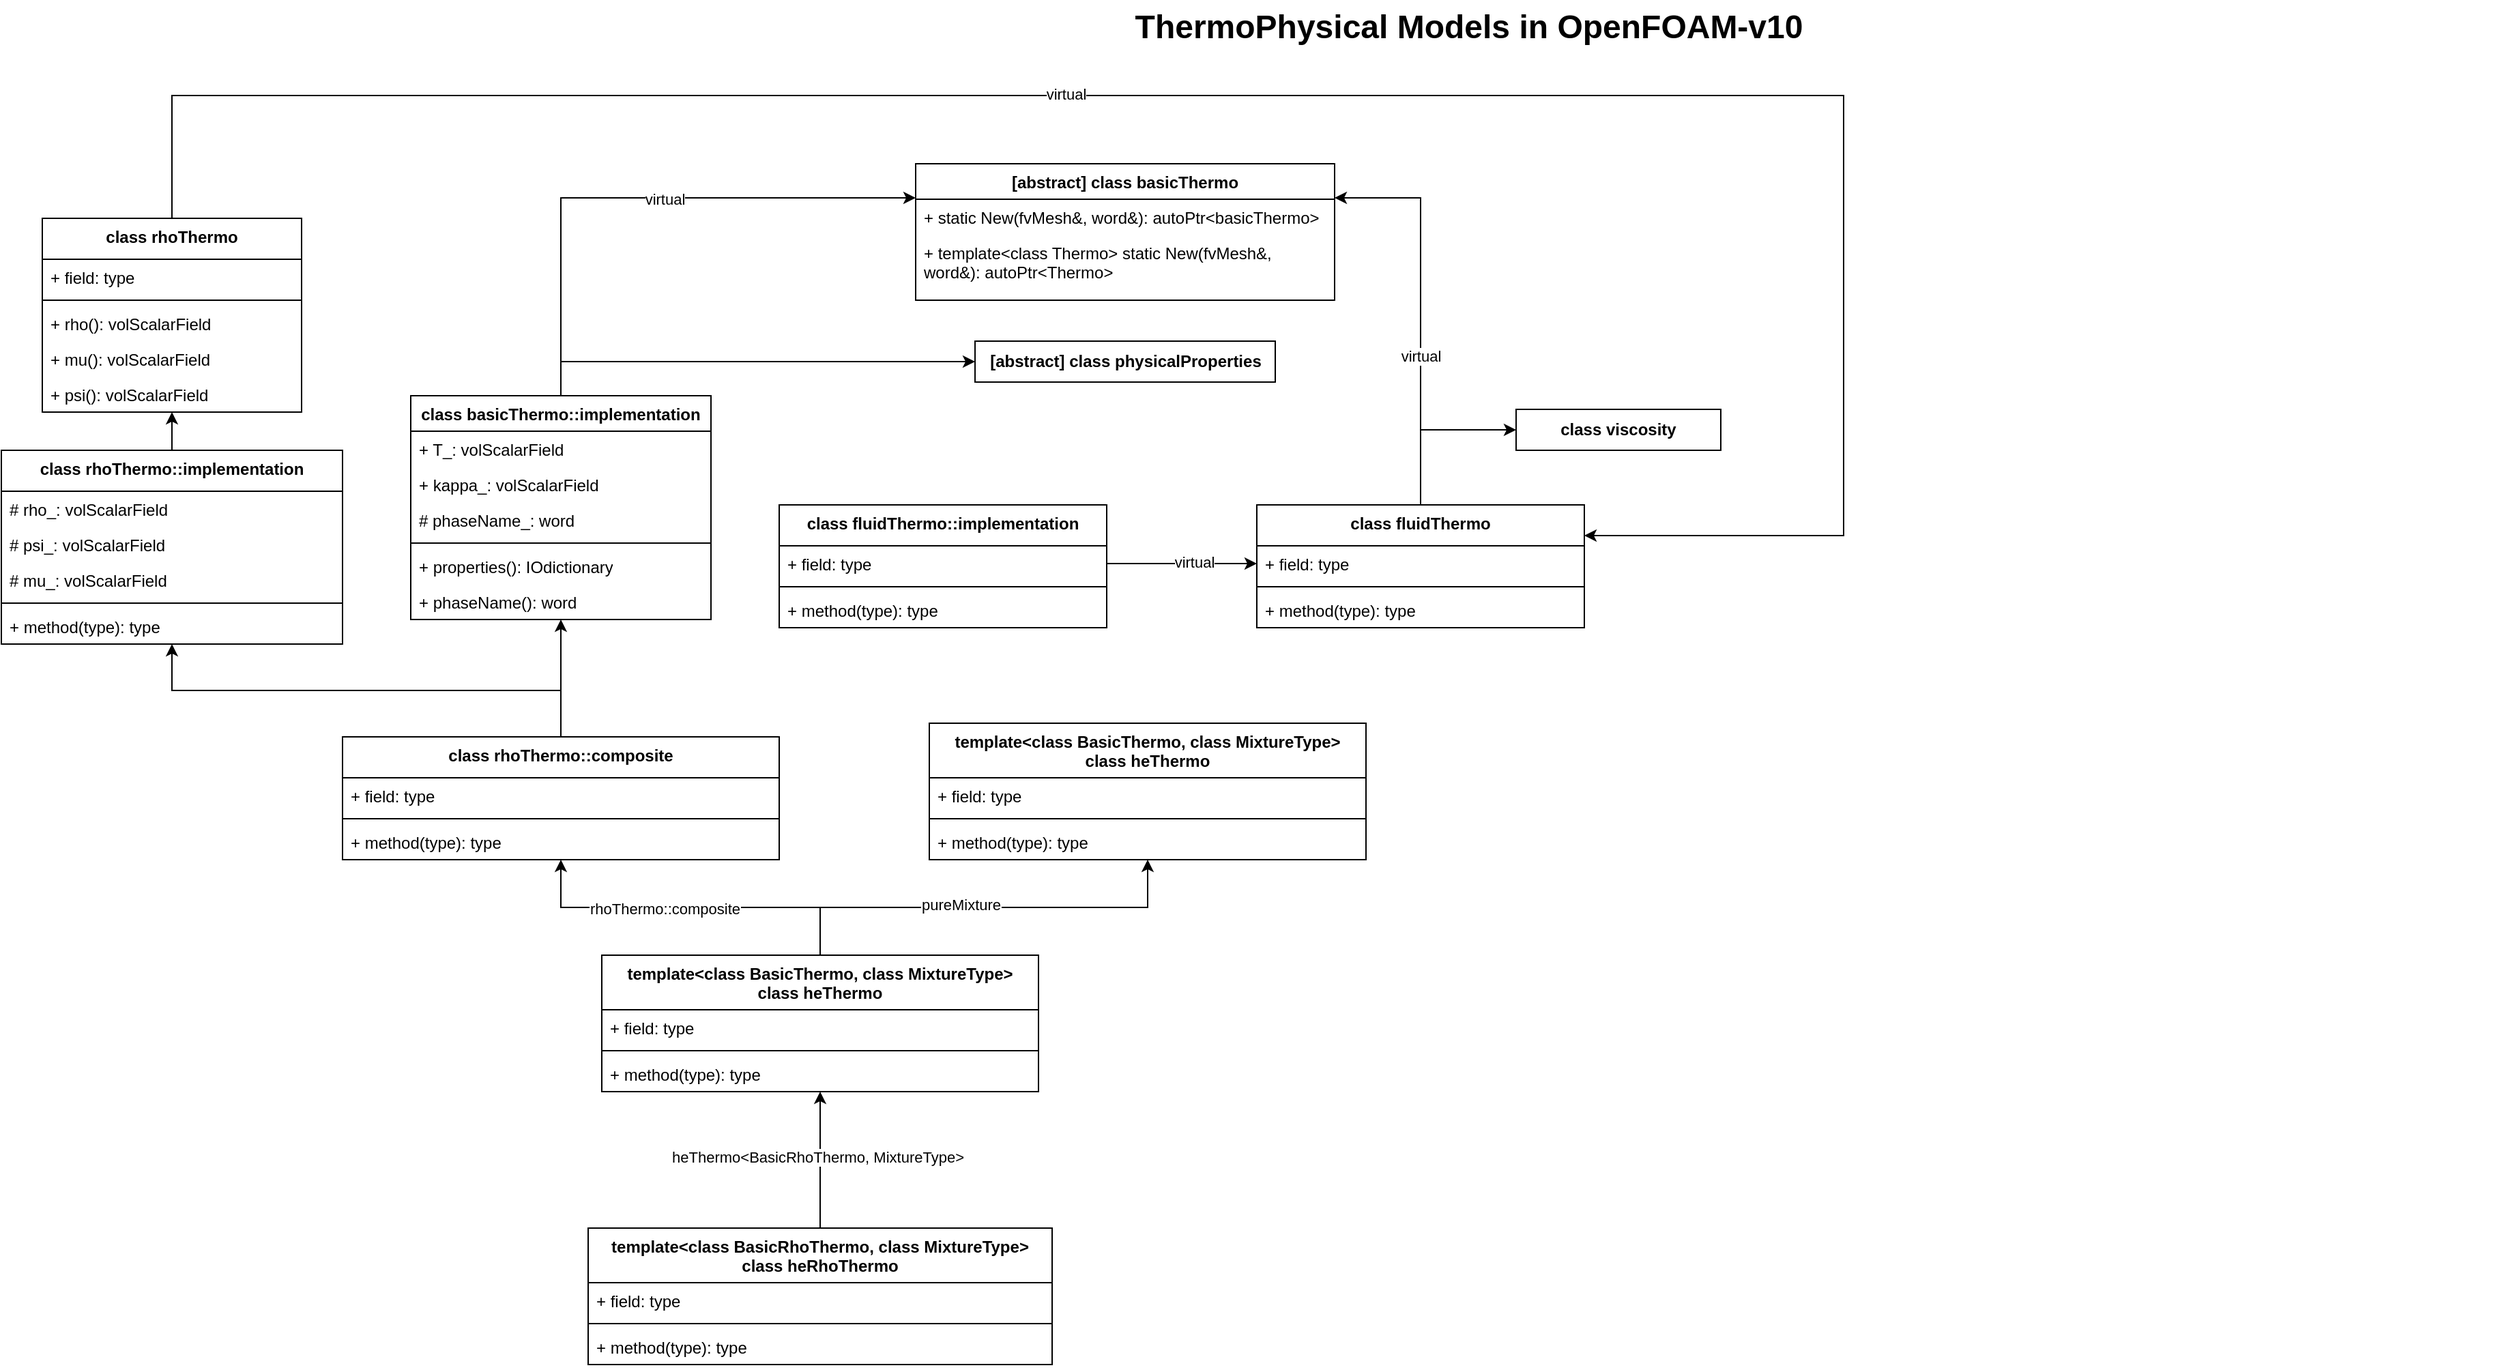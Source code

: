 <mxfile version="27.1.6">
  <diagram name="Page-1" id="929967ad-93f9-6ef4-fab6-5d389245f69c">
    <mxGraphModel dx="3696.5" dy="1061" grid="1" gridSize="10" guides="1" tooltips="1" connect="1" arrows="1" fold="1" page="1" pageScale="1.5" pageWidth="1169" pageHeight="826" background="none" math="0" shadow="0">
      <root>
        <mxCell id="0" style=";html=1;" />
        <mxCell id="1" style=";html=1;" parent="0" />
        <mxCell id="1672d66443f91eb5-23" value="ThermoPhysical Models in OpenFOAM-v10" style="text;strokeColor=none;fillColor=none;html=1;fontSize=24;fontStyle=1;verticalAlign=middle;align=center;" parent="1" vertex="1">
          <mxGeometry x="120" y="40" width="1510" height="40" as="geometry" />
        </mxCell>
        <mxCell id="pPJwcBT-VZS1vUnsElvL-1" value="[abstract] class basicThermo" style="swimlane;fontStyle=1;align=center;verticalAlign=top;childLayout=stackLayout;horizontal=1;startSize=26;horizontalStack=0;resizeParent=1;resizeParentMax=0;resizeLast=0;collapsible=1;marginBottom=0;whiteSpace=wrap;html=1;" vertex="1" parent="1">
          <mxGeometry x="470" y="160" width="307" height="100" as="geometry">
            <mxRectangle x="797" y="150" width="140" height="30" as="alternateBounds" />
          </mxGeometry>
        </mxCell>
        <mxCell id="pPJwcBT-VZS1vUnsElvL-4" value="+ static New(fvMesh&amp;amp;, word&amp;amp;): autoPtr&amp;lt;basicThermo&amp;gt;" style="text;strokeColor=none;fillColor=none;align=left;verticalAlign=top;spacingLeft=4;spacingRight=4;overflow=hidden;rotatable=0;points=[[0,0.5],[1,0.5]];portConstraint=eastwest;whiteSpace=wrap;html=1;" vertex="1" parent="pPJwcBT-VZS1vUnsElvL-1">
          <mxGeometry y="26" width="307" height="26" as="geometry" />
        </mxCell>
        <mxCell id="pPJwcBT-VZS1vUnsElvL-18" value="+ template&amp;lt;class Thermo&amp;gt; static New(fvMesh&amp;amp;, word&amp;amp;): autoPtr&amp;lt;Thermo&amp;gt;" style="text;strokeColor=none;fillColor=none;align=left;verticalAlign=top;spacingLeft=4;spacingRight=4;overflow=hidden;rotatable=0;points=[[0,0.5],[1,0.5]];portConstraint=eastwest;whiteSpace=wrap;html=1;" vertex="1" parent="pPJwcBT-VZS1vUnsElvL-1">
          <mxGeometry y="52" width="307" height="48" as="geometry" />
        </mxCell>
        <mxCell id="pPJwcBT-VZS1vUnsElvL-16" style="edgeStyle=orthogonalEdgeStyle;rounded=0;orthogonalLoop=1;jettySize=auto;html=1;exitX=0.5;exitY=0;exitDx=0;exitDy=0;entryX=0;entryY=0.5;entryDx=0;entryDy=0;" edge="1" parent="1" source="pPJwcBT-VZS1vUnsElvL-8" target="pPJwcBT-VZS1vUnsElvL-15">
          <mxGeometry relative="1" as="geometry" />
        </mxCell>
        <mxCell id="pPJwcBT-VZS1vUnsElvL-8" value="class basicThermo::implementation" style="swimlane;fontStyle=1;align=center;verticalAlign=top;childLayout=stackLayout;horizontal=1;startSize=26;horizontalStack=0;resizeParent=1;resizeParentMax=0;resizeLast=0;collapsible=1;marginBottom=0;whiteSpace=wrap;html=1;" vertex="1" parent="1">
          <mxGeometry x="100" y="330" width="220" height="164" as="geometry">
            <mxRectangle x="797" y="150" width="140" height="30" as="alternateBounds" />
          </mxGeometry>
        </mxCell>
        <mxCell id="pPJwcBT-VZS1vUnsElvL-9" value="+ T_: volScalarField" style="text;strokeColor=none;fillColor=none;align=left;verticalAlign=top;spacingLeft=4;spacingRight=4;overflow=hidden;rotatable=0;points=[[0,0.5],[1,0.5]];portConstraint=eastwest;whiteSpace=wrap;html=1;" vertex="1" parent="pPJwcBT-VZS1vUnsElvL-8">
          <mxGeometry y="26" width="220" height="26" as="geometry" />
        </mxCell>
        <mxCell id="pPJwcBT-VZS1vUnsElvL-10" value="+ kappa_: volScalarField" style="text;strokeColor=none;fillColor=none;align=left;verticalAlign=top;spacingLeft=4;spacingRight=4;overflow=hidden;rotatable=0;points=[[0,0.5],[1,0.5]];portConstraint=eastwest;whiteSpace=wrap;html=1;" vertex="1" parent="pPJwcBT-VZS1vUnsElvL-8">
          <mxGeometry y="52" width="220" height="26" as="geometry" />
        </mxCell>
        <mxCell id="pPJwcBT-VZS1vUnsElvL-11" value="# phaseName_: word" style="text;strokeColor=none;fillColor=none;align=left;verticalAlign=top;spacingLeft=4;spacingRight=4;overflow=hidden;rotatable=0;points=[[0,0.5],[1,0.5]];portConstraint=eastwest;whiteSpace=wrap;html=1;" vertex="1" parent="pPJwcBT-VZS1vUnsElvL-8">
          <mxGeometry y="78" width="220" height="26" as="geometry" />
        </mxCell>
        <mxCell id="pPJwcBT-VZS1vUnsElvL-12" value="" style="line;strokeWidth=1;fillColor=none;align=left;verticalAlign=middle;spacingTop=-1;spacingLeft=3;spacingRight=3;rotatable=0;labelPosition=right;points=[];portConstraint=eastwest;strokeColor=inherit;" vertex="1" parent="pPJwcBT-VZS1vUnsElvL-8">
          <mxGeometry y="104" width="220" height="8" as="geometry" />
        </mxCell>
        <mxCell id="pPJwcBT-VZS1vUnsElvL-13" value="+ properties(): IOdictionary" style="text;strokeColor=none;fillColor=none;align=left;verticalAlign=top;spacingLeft=4;spacingRight=4;overflow=hidden;rotatable=0;points=[[0,0.5],[1,0.5]];portConstraint=eastwest;whiteSpace=wrap;html=1;" vertex="1" parent="pPJwcBT-VZS1vUnsElvL-8">
          <mxGeometry y="112" width="220" height="26" as="geometry" />
        </mxCell>
        <mxCell id="pPJwcBT-VZS1vUnsElvL-17" value="+ phaseName(): word" style="text;strokeColor=none;fillColor=none;align=left;verticalAlign=top;spacingLeft=4;spacingRight=4;overflow=hidden;rotatable=0;points=[[0,0.5],[1,0.5]];portConstraint=eastwest;whiteSpace=wrap;html=1;" vertex="1" parent="pPJwcBT-VZS1vUnsElvL-8">
          <mxGeometry y="138" width="220" height="26" as="geometry" />
        </mxCell>
        <mxCell id="pPJwcBT-VZS1vUnsElvL-15" value="&lt;b&gt;[abstract] class physicalProperties&lt;/b&gt;" style="html=1;whiteSpace=wrap;" vertex="1" parent="1">
          <mxGeometry x="513.5" y="290" width="220" height="30" as="geometry" />
        </mxCell>
        <mxCell id="pPJwcBT-VZS1vUnsElvL-27" style="edgeStyle=orthogonalEdgeStyle;rounded=0;orthogonalLoop=1;jettySize=auto;html=1;exitX=0.5;exitY=0;exitDx=0;exitDy=0;" edge="1" parent="1" source="pPJwcBT-VZS1vUnsElvL-19" target="pPJwcBT-VZS1vUnsElvL-23">
          <mxGeometry relative="1" as="geometry" />
        </mxCell>
        <mxCell id="pPJwcBT-VZS1vUnsElvL-28" value="heThermo&amp;lt;BasicRhoThermo, MixtureType&amp;gt;" style="edgeLabel;html=1;align=center;verticalAlign=middle;resizable=0;points=[];" vertex="1" connectable="0" parent="pPJwcBT-VZS1vUnsElvL-27">
          <mxGeometry x="0.063" y="2" relative="1" as="geometry">
            <mxPoint y="1" as="offset" />
          </mxGeometry>
        </mxCell>
        <mxCell id="pPJwcBT-VZS1vUnsElvL-19" value="&lt;div&gt;template&amp;lt;class BasicRhoThermo, class MixtureType&amp;gt;&lt;/div&gt;&lt;div&gt;class heRhoThermo&lt;/div&gt;" style="swimlane;fontStyle=1;align=center;verticalAlign=top;childLayout=stackLayout;horizontal=1;startSize=40;horizontalStack=0;resizeParent=1;resizeParentMax=0;resizeLast=0;collapsible=1;marginBottom=0;whiteSpace=wrap;html=1;" vertex="1" parent="1">
          <mxGeometry x="230" y="940" width="340" height="100" as="geometry" />
        </mxCell>
        <mxCell id="pPJwcBT-VZS1vUnsElvL-20" value="+ field: type" style="text;strokeColor=none;fillColor=none;align=left;verticalAlign=top;spacingLeft=4;spacingRight=4;overflow=hidden;rotatable=0;points=[[0,0.5],[1,0.5]];portConstraint=eastwest;whiteSpace=wrap;html=1;" vertex="1" parent="pPJwcBT-VZS1vUnsElvL-19">
          <mxGeometry y="40" width="340" height="26" as="geometry" />
        </mxCell>
        <mxCell id="pPJwcBT-VZS1vUnsElvL-21" value="" style="line;strokeWidth=1;fillColor=none;align=left;verticalAlign=middle;spacingTop=-1;spacingLeft=3;spacingRight=3;rotatable=0;labelPosition=right;points=[];portConstraint=eastwest;strokeColor=inherit;" vertex="1" parent="pPJwcBT-VZS1vUnsElvL-19">
          <mxGeometry y="66" width="340" height="8" as="geometry" />
        </mxCell>
        <mxCell id="pPJwcBT-VZS1vUnsElvL-22" value="+ method(type): type" style="text;strokeColor=none;fillColor=none;align=left;verticalAlign=top;spacingLeft=4;spacingRight=4;overflow=hidden;rotatable=0;points=[[0,0.5],[1,0.5]];portConstraint=eastwest;whiteSpace=wrap;html=1;" vertex="1" parent="pPJwcBT-VZS1vUnsElvL-19">
          <mxGeometry y="74" width="340" height="26" as="geometry" />
        </mxCell>
        <mxCell id="pPJwcBT-VZS1vUnsElvL-33" style="edgeStyle=orthogonalEdgeStyle;rounded=0;orthogonalLoop=1;jettySize=auto;html=1;exitX=0.5;exitY=0;exitDx=0;exitDy=0;" edge="1" parent="1" source="pPJwcBT-VZS1vUnsElvL-23" target="pPJwcBT-VZS1vUnsElvL-29">
          <mxGeometry relative="1" as="geometry" />
        </mxCell>
        <mxCell id="pPJwcBT-VZS1vUnsElvL-34" value="pureMixture" style="edgeLabel;html=1;align=center;verticalAlign=middle;resizable=0;points=[];" vertex="1" connectable="0" parent="pPJwcBT-VZS1vUnsElvL-33">
          <mxGeometry x="-0.111" y="2" relative="1" as="geometry">
            <mxPoint as="offset" />
          </mxGeometry>
        </mxCell>
        <mxCell id="pPJwcBT-VZS1vUnsElvL-39" style="edgeStyle=orthogonalEdgeStyle;rounded=0;orthogonalLoop=1;jettySize=auto;html=1;exitX=0.5;exitY=0;exitDx=0;exitDy=0;" edge="1" parent="1" source="pPJwcBT-VZS1vUnsElvL-23" target="pPJwcBT-VZS1vUnsElvL-35">
          <mxGeometry relative="1" as="geometry" />
        </mxCell>
        <mxCell id="pPJwcBT-VZS1vUnsElvL-40" value="rhoThermo::composite" style="edgeLabel;html=1;align=center;verticalAlign=middle;resizable=0;points=[];" vertex="1" connectable="0" parent="pPJwcBT-VZS1vUnsElvL-39">
          <mxGeometry x="0.147" y="1" relative="1" as="geometry">
            <mxPoint as="offset" />
          </mxGeometry>
        </mxCell>
        <mxCell id="pPJwcBT-VZS1vUnsElvL-23" value="&lt;div&gt;template&amp;lt;class BasicThermo, class MixtureType&amp;gt;&lt;/div&gt;&lt;div&gt;class heThermo&lt;/div&gt;" style="swimlane;fontStyle=1;align=center;verticalAlign=top;childLayout=stackLayout;horizontal=1;startSize=40;horizontalStack=0;resizeParent=1;resizeParentMax=0;resizeLast=0;collapsible=1;marginBottom=0;whiteSpace=wrap;html=1;" vertex="1" parent="1">
          <mxGeometry x="240" y="740" width="320" height="100" as="geometry" />
        </mxCell>
        <mxCell id="pPJwcBT-VZS1vUnsElvL-24" value="+ field: type" style="text;strokeColor=none;fillColor=none;align=left;verticalAlign=top;spacingLeft=4;spacingRight=4;overflow=hidden;rotatable=0;points=[[0,0.5],[1,0.5]];portConstraint=eastwest;whiteSpace=wrap;html=1;" vertex="1" parent="pPJwcBT-VZS1vUnsElvL-23">
          <mxGeometry y="40" width="320" height="26" as="geometry" />
        </mxCell>
        <mxCell id="pPJwcBT-VZS1vUnsElvL-25" value="" style="line;strokeWidth=1;fillColor=none;align=left;verticalAlign=middle;spacingTop=-1;spacingLeft=3;spacingRight=3;rotatable=0;labelPosition=right;points=[];portConstraint=eastwest;strokeColor=inherit;" vertex="1" parent="pPJwcBT-VZS1vUnsElvL-23">
          <mxGeometry y="66" width="320" height="8" as="geometry" />
        </mxCell>
        <mxCell id="pPJwcBT-VZS1vUnsElvL-26" value="+ method(type): type" style="text;strokeColor=none;fillColor=none;align=left;verticalAlign=top;spacingLeft=4;spacingRight=4;overflow=hidden;rotatable=0;points=[[0,0.5],[1,0.5]];portConstraint=eastwest;whiteSpace=wrap;html=1;" vertex="1" parent="pPJwcBT-VZS1vUnsElvL-23">
          <mxGeometry y="74" width="320" height="26" as="geometry" />
        </mxCell>
        <mxCell id="pPJwcBT-VZS1vUnsElvL-29" value="&lt;div&gt;template&amp;lt;class BasicThermo, class MixtureType&amp;gt;&lt;/div&gt;&lt;div&gt;class heThermo&lt;/div&gt;" style="swimlane;fontStyle=1;align=center;verticalAlign=top;childLayout=stackLayout;horizontal=1;startSize=40;horizontalStack=0;resizeParent=1;resizeParentMax=0;resizeLast=0;collapsible=1;marginBottom=0;whiteSpace=wrap;html=1;" vertex="1" parent="1">
          <mxGeometry x="480" y="570" width="320" height="100" as="geometry" />
        </mxCell>
        <mxCell id="pPJwcBT-VZS1vUnsElvL-30" value="+ field: type" style="text;strokeColor=none;fillColor=none;align=left;verticalAlign=top;spacingLeft=4;spacingRight=4;overflow=hidden;rotatable=0;points=[[0,0.5],[1,0.5]];portConstraint=eastwest;whiteSpace=wrap;html=1;" vertex="1" parent="pPJwcBT-VZS1vUnsElvL-29">
          <mxGeometry y="40" width="320" height="26" as="geometry" />
        </mxCell>
        <mxCell id="pPJwcBT-VZS1vUnsElvL-31" value="" style="line;strokeWidth=1;fillColor=none;align=left;verticalAlign=middle;spacingTop=-1;spacingLeft=3;spacingRight=3;rotatable=0;labelPosition=right;points=[];portConstraint=eastwest;strokeColor=inherit;" vertex="1" parent="pPJwcBT-VZS1vUnsElvL-29">
          <mxGeometry y="66" width="320" height="8" as="geometry" />
        </mxCell>
        <mxCell id="pPJwcBT-VZS1vUnsElvL-32" value="+ method(type): type" style="text;strokeColor=none;fillColor=none;align=left;verticalAlign=top;spacingLeft=4;spacingRight=4;overflow=hidden;rotatable=0;points=[[0,0.5],[1,0.5]];portConstraint=eastwest;whiteSpace=wrap;html=1;" vertex="1" parent="pPJwcBT-VZS1vUnsElvL-29">
          <mxGeometry y="74" width="320" height="26" as="geometry" />
        </mxCell>
        <mxCell id="pPJwcBT-VZS1vUnsElvL-50" value="" style="edgeStyle=orthogonalEdgeStyle;rounded=0;orthogonalLoop=1;jettySize=auto;html=1;" edge="1" parent="1" source="pPJwcBT-VZS1vUnsElvL-35" target="pPJwcBT-VZS1vUnsElvL-8">
          <mxGeometry relative="1" as="geometry">
            <mxPoint x="210" y="500.0" as="targetPoint" />
          </mxGeometry>
        </mxCell>
        <mxCell id="pPJwcBT-VZS1vUnsElvL-65" style="edgeStyle=orthogonalEdgeStyle;rounded=0;orthogonalLoop=1;jettySize=auto;html=1;exitX=0.5;exitY=0;exitDx=0;exitDy=0;" edge="1" parent="1" source="pPJwcBT-VZS1vUnsElvL-35" target="pPJwcBT-VZS1vUnsElvL-61">
          <mxGeometry relative="1" as="geometry" />
        </mxCell>
        <mxCell id="pPJwcBT-VZS1vUnsElvL-35" value="&lt;div&gt;&lt;span style=&quot;background-color: transparent; color: light-dark(rgb(0, 0, 0), rgb(255, 255, 255));&quot;&gt;class rhoThermo::composite&lt;/span&gt;&lt;/div&gt;" style="swimlane;fontStyle=1;align=center;verticalAlign=top;childLayout=stackLayout;horizontal=1;startSize=30;horizontalStack=0;resizeParent=1;resizeParentMax=0;resizeLast=0;collapsible=1;marginBottom=0;whiteSpace=wrap;html=1;" vertex="1" parent="1">
          <mxGeometry x="50" y="580" width="320" height="90" as="geometry" />
        </mxCell>
        <mxCell id="pPJwcBT-VZS1vUnsElvL-36" value="+ field: type" style="text;strokeColor=none;fillColor=none;align=left;verticalAlign=top;spacingLeft=4;spacingRight=4;overflow=hidden;rotatable=0;points=[[0,0.5],[1,0.5]];portConstraint=eastwest;whiteSpace=wrap;html=1;" vertex="1" parent="pPJwcBT-VZS1vUnsElvL-35">
          <mxGeometry y="30" width="320" height="26" as="geometry" />
        </mxCell>
        <mxCell id="pPJwcBT-VZS1vUnsElvL-37" value="" style="line;strokeWidth=1;fillColor=none;align=left;verticalAlign=middle;spacingTop=-1;spacingLeft=3;spacingRight=3;rotatable=0;labelPosition=right;points=[];portConstraint=eastwest;strokeColor=inherit;" vertex="1" parent="pPJwcBT-VZS1vUnsElvL-35">
          <mxGeometry y="56" width="320" height="8" as="geometry" />
        </mxCell>
        <mxCell id="pPJwcBT-VZS1vUnsElvL-38" value="+ method(type): type" style="text;strokeColor=none;fillColor=none;align=left;verticalAlign=top;spacingLeft=4;spacingRight=4;overflow=hidden;rotatable=0;points=[[0,0.5],[1,0.5]];portConstraint=eastwest;whiteSpace=wrap;html=1;" vertex="1" parent="pPJwcBT-VZS1vUnsElvL-35">
          <mxGeometry y="64" width="320" height="26" as="geometry" />
        </mxCell>
        <mxCell id="pPJwcBT-VZS1vUnsElvL-57" value="&lt;div&gt;&lt;span style=&quot;background-color: transparent; color: light-dark(rgb(0, 0, 0), rgb(255, 255, 255));&quot;&gt;class fluidThermo::implementation&lt;/span&gt;&lt;/div&gt;" style="swimlane;fontStyle=1;align=center;verticalAlign=top;childLayout=stackLayout;horizontal=1;startSize=30;horizontalStack=0;resizeParent=1;resizeParentMax=0;resizeLast=0;collapsible=1;marginBottom=0;whiteSpace=wrap;html=1;" vertex="1" parent="1">
          <mxGeometry x="370" y="410" width="240" height="90" as="geometry" />
        </mxCell>
        <mxCell id="pPJwcBT-VZS1vUnsElvL-58" value="+ field: type" style="text;strokeColor=none;fillColor=none;align=left;verticalAlign=top;spacingLeft=4;spacingRight=4;overflow=hidden;rotatable=0;points=[[0,0.5],[1,0.5]];portConstraint=eastwest;whiteSpace=wrap;html=1;" vertex="1" parent="pPJwcBT-VZS1vUnsElvL-57">
          <mxGeometry y="30" width="240" height="26" as="geometry" />
        </mxCell>
        <mxCell id="pPJwcBT-VZS1vUnsElvL-59" value="" style="line;strokeWidth=1;fillColor=none;align=left;verticalAlign=middle;spacingTop=-1;spacingLeft=3;spacingRight=3;rotatable=0;labelPosition=right;points=[];portConstraint=eastwest;strokeColor=inherit;" vertex="1" parent="pPJwcBT-VZS1vUnsElvL-57">
          <mxGeometry y="56" width="240" height="8" as="geometry" />
        </mxCell>
        <mxCell id="pPJwcBT-VZS1vUnsElvL-60" value="+ method(type): type" style="text;strokeColor=none;fillColor=none;align=left;verticalAlign=top;spacingLeft=4;spacingRight=4;overflow=hidden;rotatable=0;points=[[0,0.5],[1,0.5]];portConstraint=eastwest;whiteSpace=wrap;html=1;" vertex="1" parent="pPJwcBT-VZS1vUnsElvL-57">
          <mxGeometry y="64" width="240" height="26" as="geometry" />
        </mxCell>
        <mxCell id="pPJwcBT-VZS1vUnsElvL-70" value="" style="edgeStyle=orthogonalEdgeStyle;rounded=0;orthogonalLoop=1;jettySize=auto;html=1;" edge="1" parent="1" source="pPJwcBT-VZS1vUnsElvL-61" target="pPJwcBT-VZS1vUnsElvL-66">
          <mxGeometry relative="1" as="geometry" />
        </mxCell>
        <mxCell id="pPJwcBT-VZS1vUnsElvL-61" value="&lt;div&gt;&lt;span style=&quot;background-color: transparent; color: light-dark(rgb(0, 0, 0), rgb(255, 255, 255));&quot;&gt;class rhoThermo::implementation&lt;/span&gt;&lt;/div&gt;" style="swimlane;fontStyle=1;align=center;verticalAlign=top;childLayout=stackLayout;horizontal=1;startSize=30;horizontalStack=0;resizeParent=1;resizeParentMax=0;resizeLast=0;collapsible=1;marginBottom=0;whiteSpace=wrap;html=1;" vertex="1" parent="1">
          <mxGeometry x="-200" y="370" width="250" height="142" as="geometry" />
        </mxCell>
        <mxCell id="pPJwcBT-VZS1vUnsElvL-73" value="# rho_: volScalarField" style="text;strokeColor=none;fillColor=none;align=left;verticalAlign=top;spacingLeft=4;spacingRight=4;overflow=hidden;rotatable=0;points=[[0,0.5],[1,0.5]];portConstraint=eastwest;whiteSpace=wrap;html=1;" vertex="1" parent="pPJwcBT-VZS1vUnsElvL-61">
          <mxGeometry y="30" width="250" height="26" as="geometry" />
        </mxCell>
        <mxCell id="pPJwcBT-VZS1vUnsElvL-74" value="# psi_: volScalarField" style="text;strokeColor=none;fillColor=none;align=left;verticalAlign=top;spacingLeft=4;spacingRight=4;overflow=hidden;rotatable=0;points=[[0,0.5],[1,0.5]];portConstraint=eastwest;whiteSpace=wrap;html=1;" vertex="1" parent="pPJwcBT-VZS1vUnsElvL-61">
          <mxGeometry y="56" width="250" height="26" as="geometry" />
        </mxCell>
        <mxCell id="pPJwcBT-VZS1vUnsElvL-62" value="# mu_: volScalarField" style="text;strokeColor=none;fillColor=none;align=left;verticalAlign=top;spacingLeft=4;spacingRight=4;overflow=hidden;rotatable=0;points=[[0,0.5],[1,0.5]];portConstraint=eastwest;whiteSpace=wrap;html=1;" vertex="1" parent="pPJwcBT-VZS1vUnsElvL-61">
          <mxGeometry y="82" width="250" height="26" as="geometry" />
        </mxCell>
        <mxCell id="pPJwcBT-VZS1vUnsElvL-63" value="" style="line;strokeWidth=1;fillColor=none;align=left;verticalAlign=middle;spacingTop=-1;spacingLeft=3;spacingRight=3;rotatable=0;labelPosition=right;points=[];portConstraint=eastwest;strokeColor=inherit;" vertex="1" parent="pPJwcBT-VZS1vUnsElvL-61">
          <mxGeometry y="108" width="250" height="8" as="geometry" />
        </mxCell>
        <mxCell id="pPJwcBT-VZS1vUnsElvL-64" value="+ method(type): type" style="text;strokeColor=none;fillColor=none;align=left;verticalAlign=top;spacingLeft=4;spacingRight=4;overflow=hidden;rotatable=0;points=[[0,0.5],[1,0.5]];portConstraint=eastwest;whiteSpace=wrap;html=1;" vertex="1" parent="pPJwcBT-VZS1vUnsElvL-61">
          <mxGeometry y="116" width="250" height="26" as="geometry" />
        </mxCell>
        <mxCell id="pPJwcBT-VZS1vUnsElvL-90" style="edgeStyle=orthogonalEdgeStyle;rounded=0;orthogonalLoop=1;jettySize=auto;html=1;exitX=0.5;exitY=0;exitDx=0;exitDy=0;entryX=1;entryY=0.25;entryDx=0;entryDy=0;" edge="1" parent="1" source="pPJwcBT-VZS1vUnsElvL-66" target="pPJwcBT-VZS1vUnsElvL-77">
          <mxGeometry relative="1" as="geometry">
            <Array as="points">
              <mxPoint x="-75" y="110" />
              <mxPoint x="1150" y="110" />
              <mxPoint x="1150" y="432" />
            </Array>
          </mxGeometry>
        </mxCell>
        <mxCell id="pPJwcBT-VZS1vUnsElvL-91" value="virtual" style="edgeLabel;html=1;align=center;verticalAlign=middle;resizable=0;points=[];" vertex="1" connectable="0" parent="pPJwcBT-VZS1vUnsElvL-90">
          <mxGeometry x="-0.185" y="1" relative="1" as="geometry">
            <mxPoint as="offset" />
          </mxGeometry>
        </mxCell>
        <mxCell id="pPJwcBT-VZS1vUnsElvL-66" value="&lt;div&gt;&lt;span style=&quot;background-color: transparent; color: light-dark(rgb(0, 0, 0), rgb(255, 255, 255));&quot;&gt;class rhoThermo&lt;/span&gt;&lt;/div&gt;" style="swimlane;fontStyle=1;align=center;verticalAlign=top;childLayout=stackLayout;horizontal=1;startSize=30;horizontalStack=0;resizeParent=1;resizeParentMax=0;resizeLast=0;collapsible=1;marginBottom=0;whiteSpace=wrap;html=1;" vertex="1" parent="1">
          <mxGeometry x="-170" y="200" width="190" height="142" as="geometry" />
        </mxCell>
        <mxCell id="pPJwcBT-VZS1vUnsElvL-67" value="+ field: type" style="text;strokeColor=none;fillColor=none;align=left;verticalAlign=top;spacingLeft=4;spacingRight=4;overflow=hidden;rotatable=0;points=[[0,0.5],[1,0.5]];portConstraint=eastwest;whiteSpace=wrap;html=1;" vertex="1" parent="pPJwcBT-VZS1vUnsElvL-66">
          <mxGeometry y="30" width="190" height="26" as="geometry" />
        </mxCell>
        <mxCell id="pPJwcBT-VZS1vUnsElvL-68" value="" style="line;strokeWidth=1;fillColor=none;align=left;verticalAlign=middle;spacingTop=-1;spacingLeft=3;spacingRight=3;rotatable=0;labelPosition=right;points=[];portConstraint=eastwest;strokeColor=inherit;" vertex="1" parent="pPJwcBT-VZS1vUnsElvL-66">
          <mxGeometry y="56" width="190" height="8" as="geometry" />
        </mxCell>
        <mxCell id="pPJwcBT-VZS1vUnsElvL-69" value="+ rho(): volScalarField" style="text;strokeColor=none;fillColor=none;align=left;verticalAlign=top;spacingLeft=4;spacingRight=4;overflow=hidden;rotatable=0;points=[[0,0.5],[1,0.5]];portConstraint=eastwest;whiteSpace=wrap;html=1;" vertex="1" parent="pPJwcBT-VZS1vUnsElvL-66">
          <mxGeometry y="64" width="190" height="26" as="geometry" />
        </mxCell>
        <mxCell id="pPJwcBT-VZS1vUnsElvL-71" value="+ mu(): volScalarField" style="text;strokeColor=none;fillColor=none;align=left;verticalAlign=top;spacingLeft=4;spacingRight=4;overflow=hidden;rotatable=0;points=[[0,0.5],[1,0.5]];portConstraint=eastwest;whiteSpace=wrap;html=1;" vertex="1" parent="pPJwcBT-VZS1vUnsElvL-66">
          <mxGeometry y="90" width="190" height="26" as="geometry" />
        </mxCell>
        <mxCell id="pPJwcBT-VZS1vUnsElvL-72" value="+ psi(): volScalarField" style="text;strokeColor=none;fillColor=none;align=left;verticalAlign=top;spacingLeft=4;spacingRight=4;overflow=hidden;rotatable=0;points=[[0,0.5],[1,0.5]];portConstraint=eastwest;whiteSpace=wrap;html=1;" vertex="1" parent="pPJwcBT-VZS1vUnsElvL-66">
          <mxGeometry y="116" width="190" height="26" as="geometry" />
        </mxCell>
        <mxCell id="pPJwcBT-VZS1vUnsElvL-75" style="edgeStyle=orthogonalEdgeStyle;rounded=0;orthogonalLoop=1;jettySize=auto;html=1;exitX=0.5;exitY=0;exitDx=0;exitDy=0;entryX=0;entryY=0.25;entryDx=0;entryDy=0;" edge="1" parent="1" source="pPJwcBT-VZS1vUnsElvL-8" target="pPJwcBT-VZS1vUnsElvL-1">
          <mxGeometry relative="1" as="geometry" />
        </mxCell>
        <mxCell id="pPJwcBT-VZS1vUnsElvL-76" value="virtual" style="edgeLabel;html=1;align=center;verticalAlign=middle;resizable=0;points=[];" vertex="1" connectable="0" parent="pPJwcBT-VZS1vUnsElvL-75">
          <mxGeometry x="0.083" y="-5" relative="1" as="geometry">
            <mxPoint x="1" y="-4" as="offset" />
          </mxGeometry>
        </mxCell>
        <mxCell id="pPJwcBT-VZS1vUnsElvL-83" style="edgeStyle=orthogonalEdgeStyle;rounded=0;orthogonalLoop=1;jettySize=auto;html=1;exitX=0.5;exitY=0;exitDx=0;exitDy=0;entryX=1;entryY=0.25;entryDx=0;entryDy=0;" edge="1" parent="1" source="pPJwcBT-VZS1vUnsElvL-77" target="pPJwcBT-VZS1vUnsElvL-1">
          <mxGeometry relative="1" as="geometry" />
        </mxCell>
        <mxCell id="pPJwcBT-VZS1vUnsElvL-84" value="virtual" style="edgeLabel;html=1;align=center;verticalAlign=middle;resizable=0;points=[];" vertex="1" connectable="0" parent="pPJwcBT-VZS1vUnsElvL-83">
          <mxGeometry x="-0.232" relative="1" as="geometry">
            <mxPoint y="1" as="offset" />
          </mxGeometry>
        </mxCell>
        <mxCell id="pPJwcBT-VZS1vUnsElvL-89" style="edgeStyle=orthogonalEdgeStyle;rounded=0;orthogonalLoop=1;jettySize=auto;html=1;exitX=0.5;exitY=0;exitDx=0;exitDy=0;entryX=0;entryY=0.5;entryDx=0;entryDy=0;" edge="1" parent="1" source="pPJwcBT-VZS1vUnsElvL-77" target="pPJwcBT-VZS1vUnsElvL-86">
          <mxGeometry relative="1" as="geometry" />
        </mxCell>
        <mxCell id="pPJwcBT-VZS1vUnsElvL-77" value="&lt;div&gt;&lt;span style=&quot;background-color: transparent; color: light-dark(rgb(0, 0, 0), rgb(255, 255, 255));&quot;&gt;class fluidThermo&lt;/span&gt;&lt;/div&gt;" style="swimlane;fontStyle=1;align=center;verticalAlign=top;childLayout=stackLayout;horizontal=1;startSize=30;horizontalStack=0;resizeParent=1;resizeParentMax=0;resizeLast=0;collapsible=1;marginBottom=0;whiteSpace=wrap;html=1;" vertex="1" parent="1">
          <mxGeometry x="720" y="410" width="240" height="90" as="geometry" />
        </mxCell>
        <mxCell id="pPJwcBT-VZS1vUnsElvL-78" value="+ field: type" style="text;strokeColor=none;fillColor=none;align=left;verticalAlign=top;spacingLeft=4;spacingRight=4;overflow=hidden;rotatable=0;points=[[0,0.5],[1,0.5]];portConstraint=eastwest;whiteSpace=wrap;html=1;" vertex="1" parent="pPJwcBT-VZS1vUnsElvL-77">
          <mxGeometry y="30" width="240" height="26" as="geometry" />
        </mxCell>
        <mxCell id="pPJwcBT-VZS1vUnsElvL-79" value="" style="line;strokeWidth=1;fillColor=none;align=left;verticalAlign=middle;spacingTop=-1;spacingLeft=3;spacingRight=3;rotatable=0;labelPosition=right;points=[];portConstraint=eastwest;strokeColor=inherit;" vertex="1" parent="pPJwcBT-VZS1vUnsElvL-77">
          <mxGeometry y="56" width="240" height="8" as="geometry" />
        </mxCell>
        <mxCell id="pPJwcBT-VZS1vUnsElvL-80" value="+ method(type): type" style="text;strokeColor=none;fillColor=none;align=left;verticalAlign=top;spacingLeft=4;spacingRight=4;overflow=hidden;rotatable=0;points=[[0,0.5],[1,0.5]];portConstraint=eastwest;whiteSpace=wrap;html=1;" vertex="1" parent="pPJwcBT-VZS1vUnsElvL-77">
          <mxGeometry y="64" width="240" height="26" as="geometry" />
        </mxCell>
        <mxCell id="pPJwcBT-VZS1vUnsElvL-81" style="edgeStyle=orthogonalEdgeStyle;rounded=0;orthogonalLoop=1;jettySize=auto;html=1;exitX=1;exitY=0.5;exitDx=0;exitDy=0;entryX=0;entryY=0.5;entryDx=0;entryDy=0;" edge="1" parent="1" source="pPJwcBT-VZS1vUnsElvL-58" target="pPJwcBT-VZS1vUnsElvL-78">
          <mxGeometry relative="1" as="geometry" />
        </mxCell>
        <mxCell id="pPJwcBT-VZS1vUnsElvL-82" value="virtual" style="edgeLabel;html=1;align=center;verticalAlign=middle;resizable=0;points=[];" vertex="1" connectable="0" parent="pPJwcBT-VZS1vUnsElvL-81">
          <mxGeometry x="0.161" y="1" relative="1" as="geometry">
            <mxPoint as="offset" />
          </mxGeometry>
        </mxCell>
        <mxCell id="pPJwcBT-VZS1vUnsElvL-86" value="&lt;b&gt;class viscosity&lt;/b&gt;" style="html=1;whiteSpace=wrap;" vertex="1" parent="1">
          <mxGeometry x="910" y="340" width="150" height="30" as="geometry" />
        </mxCell>
      </root>
    </mxGraphModel>
  </diagram>
</mxfile>
